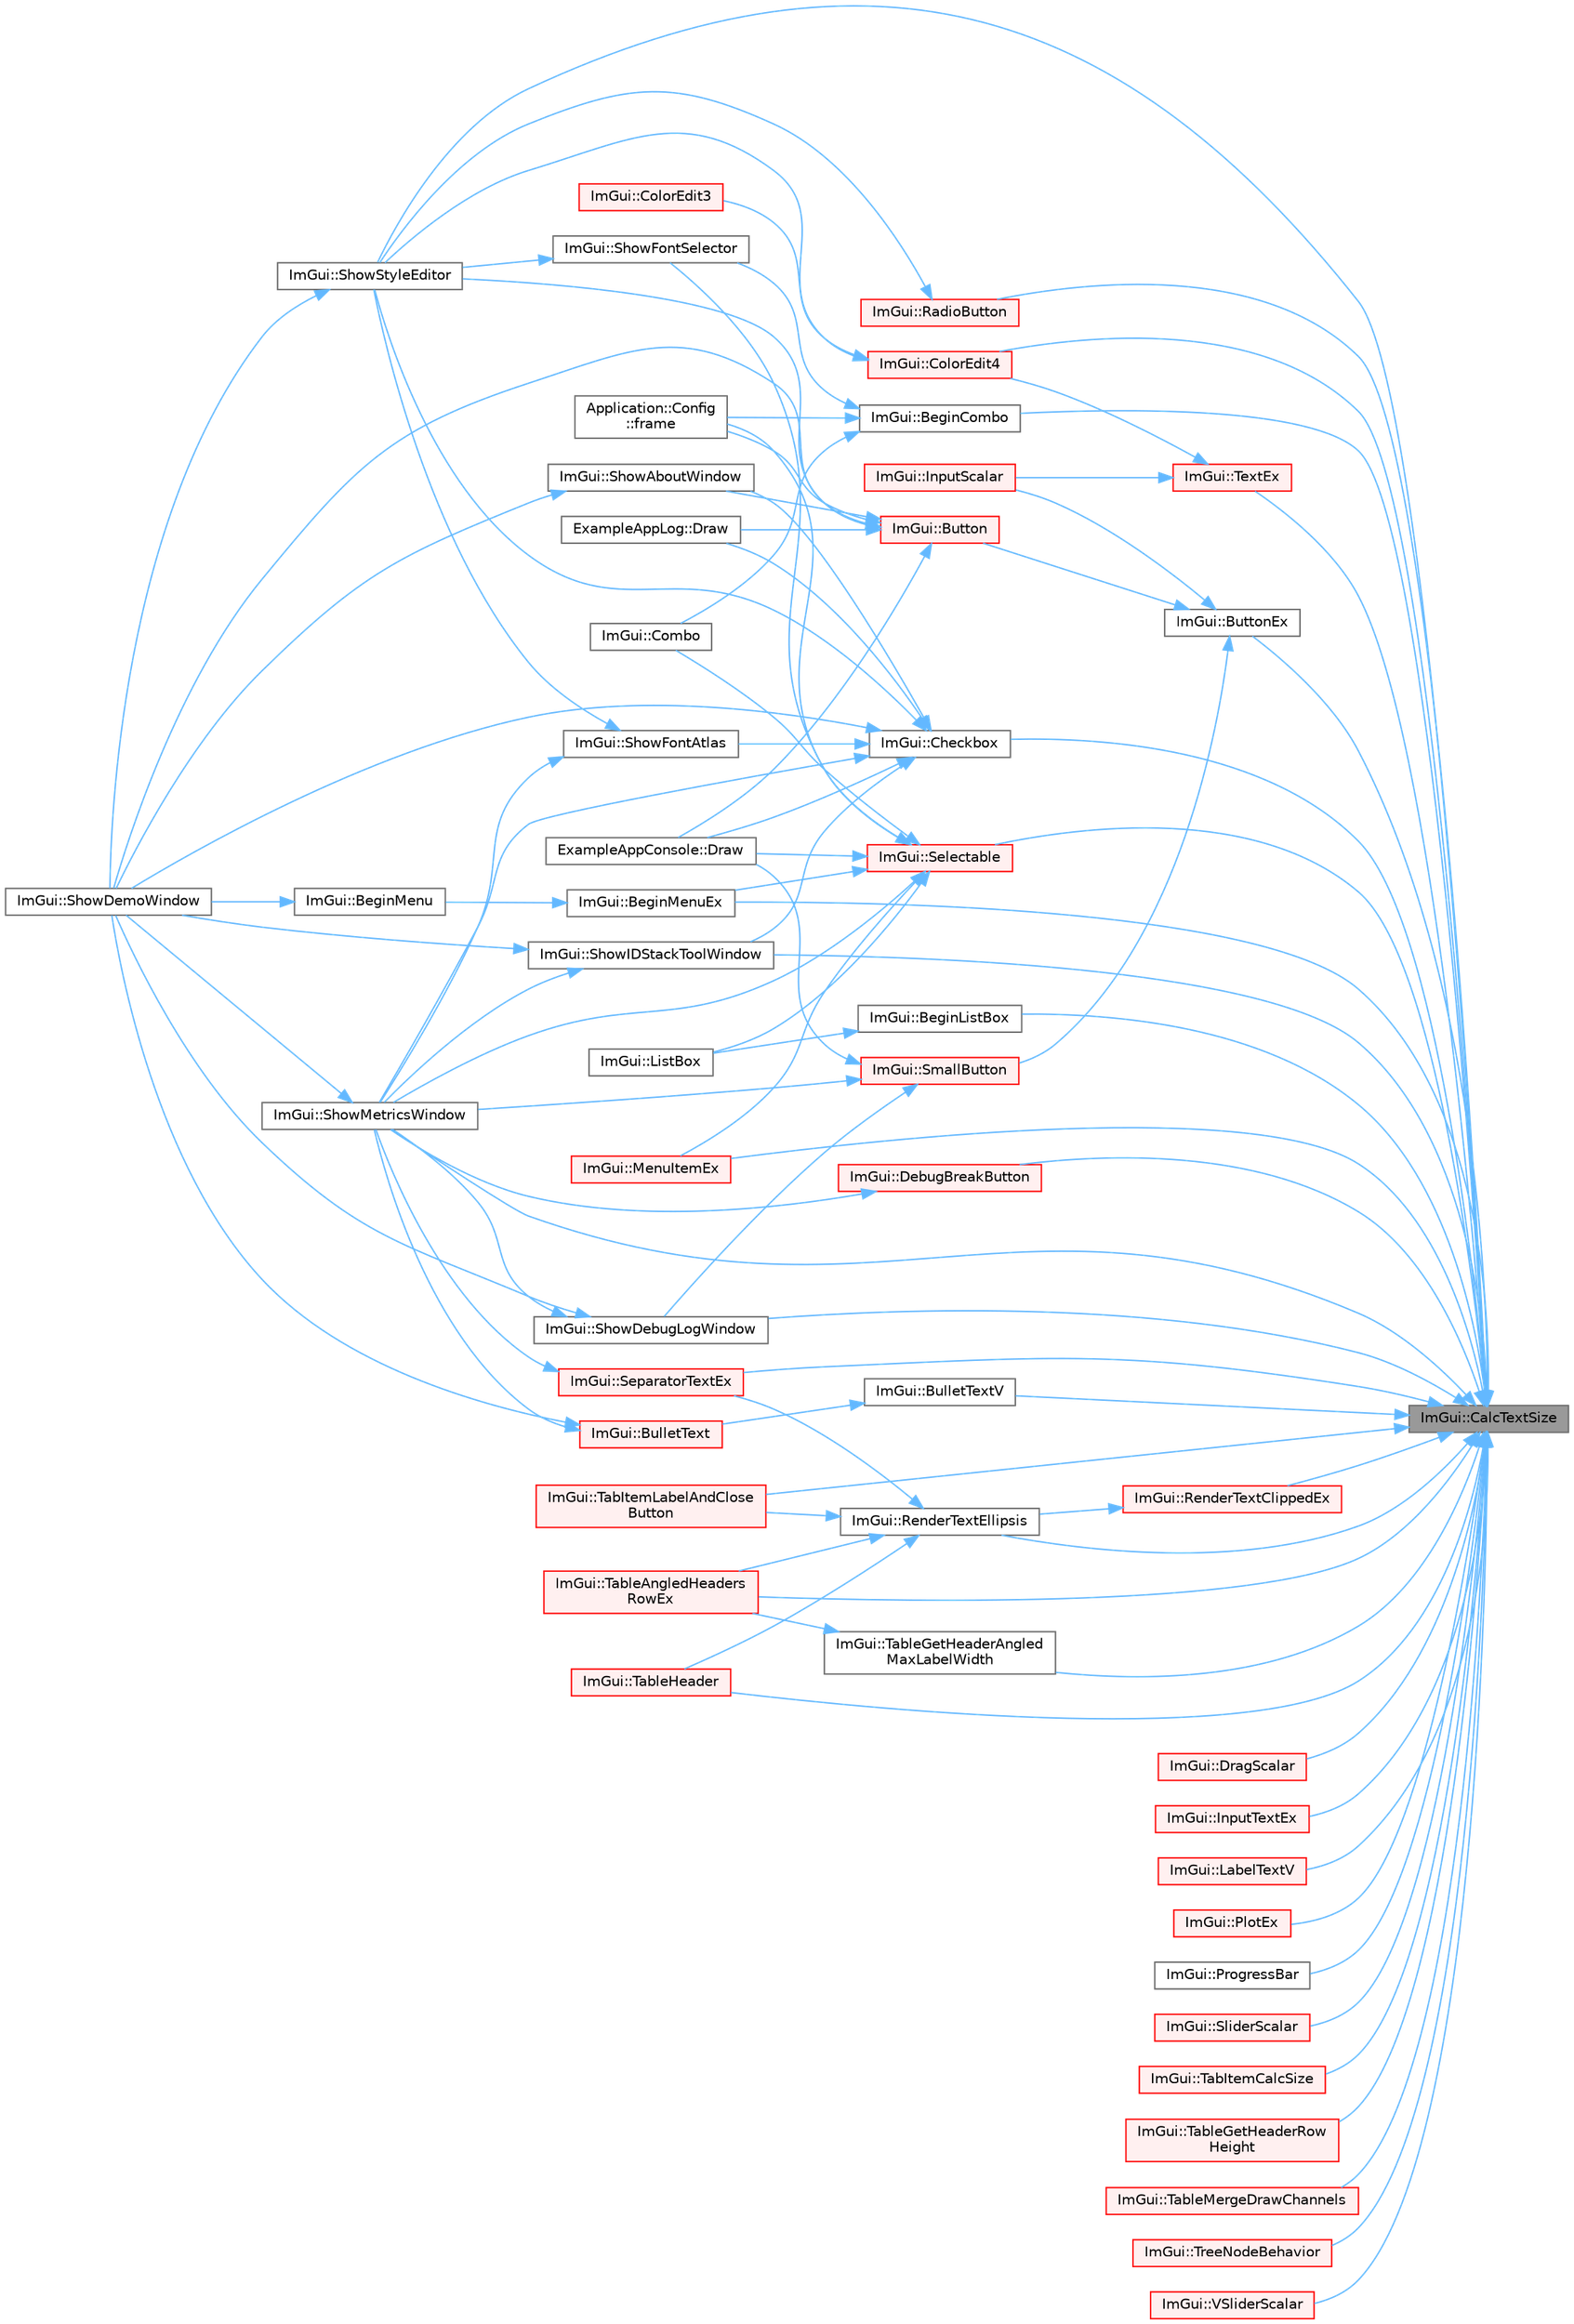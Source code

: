 digraph "ImGui::CalcTextSize"
{
 // LATEX_PDF_SIZE
  bgcolor="transparent";
  edge [fontname=Helvetica,fontsize=10,labelfontname=Helvetica,labelfontsize=10];
  node [fontname=Helvetica,fontsize=10,shape=box,height=0.2,width=0.4];
  rankdir="RL";
  Node1 [id="Node000001",label="ImGui::CalcTextSize",height=0.2,width=0.4,color="gray40", fillcolor="grey60", style="filled", fontcolor="black",tooltip=" "];
  Node1 -> Node2 [id="edge1_Node000001_Node000002",dir="back",color="steelblue1",style="solid",tooltip=" "];
  Node2 [id="Node000002",label="ImGui::BeginCombo",height=0.2,width=0.4,color="grey40", fillcolor="white", style="filled",URL="$namespace_im_gui.html#aa895095bdc7a2907375c555e245575ea",tooltip=" "];
  Node2 -> Node3 [id="edge2_Node000002_Node000003",dir="back",color="steelblue1",style="solid",tooltip=" "];
  Node3 [id="Node000003",label="ImGui::Combo",height=0.2,width=0.4,color="grey40", fillcolor="white", style="filled",URL="$namespace_im_gui.html#ad530c65e7cdfaf03f4e9b2f4e3fed8fc",tooltip=" "];
  Node2 -> Node4 [id="edge3_Node000002_Node000004",dir="back",color="steelblue1",style="solid",tooltip=" "];
  Node4 [id="Node000004",label="Application::Config\l::frame",height=0.2,width=0.4,color="grey40", fillcolor="white", style="filled",URL="$class_application_1_1_config.html#a291cc3a874949e121dcf83a3f90681bc",tooltip=" "];
  Node2 -> Node5 [id="edge4_Node000002_Node000005",dir="back",color="steelblue1",style="solid",tooltip=" "];
  Node5 [id="Node000005",label="ImGui::ShowFontSelector",height=0.2,width=0.4,color="grey40", fillcolor="white", style="filled",URL="$namespace_im_gui.html#a0bdce99eef17ef1e1fef40a18bd811ab",tooltip=" "];
  Node5 -> Node6 [id="edge5_Node000005_Node000006",dir="back",color="steelblue1",style="solid",tooltip=" "];
  Node6 [id="Node000006",label="ImGui::ShowStyleEditor",height=0.2,width=0.4,color="grey40", fillcolor="white", style="filled",URL="$namespace_im_gui.html#ab2eb3dec78d054fe3feab1c091ec5de5",tooltip=" "];
  Node6 -> Node7 [id="edge6_Node000006_Node000007",dir="back",color="steelblue1",style="solid",tooltip=" "];
  Node7 [id="Node000007",label="ImGui::ShowDemoWindow",height=0.2,width=0.4,color="grey40", fillcolor="white", style="filled",URL="$namespace_im_gui.html#af95643a0ce4893b9e57c12991922fb18",tooltip=" "];
  Node1 -> Node8 [id="edge7_Node000001_Node000008",dir="back",color="steelblue1",style="solid",tooltip=" "];
  Node8 [id="Node000008",label="ImGui::BeginListBox",height=0.2,width=0.4,color="grey40", fillcolor="white", style="filled",URL="$namespace_im_gui.html#a2f37c541760a39c189ebdd86c15b60d9",tooltip=" "];
  Node8 -> Node9 [id="edge8_Node000008_Node000009",dir="back",color="steelblue1",style="solid",tooltip=" "];
  Node9 [id="Node000009",label="ImGui::ListBox",height=0.2,width=0.4,color="grey40", fillcolor="white", style="filled",URL="$namespace_im_gui.html#a94c78076bd40ff548ecd124f95af8710",tooltip=" "];
  Node1 -> Node10 [id="edge9_Node000001_Node000010",dir="back",color="steelblue1",style="solid",tooltip=" "];
  Node10 [id="Node000010",label="ImGui::BeginMenuEx",height=0.2,width=0.4,color="grey40", fillcolor="white", style="filled",URL="$namespace_im_gui.html#a8dc671f87ed281b6445ce6ae4ab25183",tooltip=" "];
  Node10 -> Node11 [id="edge10_Node000010_Node000011",dir="back",color="steelblue1",style="solid",tooltip=" "];
  Node11 [id="Node000011",label="ImGui::BeginMenu",height=0.2,width=0.4,color="grey40", fillcolor="white", style="filled",URL="$namespace_im_gui.html#a1e55711a21f97d5dff919d697d3a7201",tooltip=" "];
  Node11 -> Node7 [id="edge11_Node000011_Node000007",dir="back",color="steelblue1",style="solid",tooltip=" "];
  Node1 -> Node12 [id="edge12_Node000001_Node000012",dir="back",color="steelblue1",style="solid",tooltip=" "];
  Node12 [id="Node000012",label="ImGui::BulletTextV",height=0.2,width=0.4,color="grey40", fillcolor="white", style="filled",URL="$namespace_im_gui.html#af8f4b5e96c745e205974857f9a584583",tooltip=" "];
  Node12 -> Node13 [id="edge13_Node000012_Node000013",dir="back",color="steelblue1",style="solid",tooltip=" "];
  Node13 [id="Node000013",label="ImGui::BulletText",height=0.2,width=0.4,color="red", fillcolor="#FFF0F0", style="filled",URL="$namespace_im_gui.html#af8d34d563b17c683943a0fa7bf5807bc",tooltip=" "];
  Node13 -> Node7 [id="edge14_Node000013_Node000007",dir="back",color="steelblue1",style="solid",tooltip=" "];
  Node13 -> Node17 [id="edge15_Node000013_Node000017",dir="back",color="steelblue1",style="solid",tooltip=" "];
  Node17 [id="Node000017",label="ImGui::ShowMetricsWindow",height=0.2,width=0.4,color="grey40", fillcolor="white", style="filled",URL="$namespace_im_gui.html#afe7a28c6eb52fff3cc27d5a698fea4ff",tooltip=" "];
  Node17 -> Node7 [id="edge16_Node000017_Node000007",dir="back",color="steelblue1",style="solid",tooltip=" "];
  Node1 -> Node27 [id="edge17_Node000001_Node000027",dir="back",color="steelblue1",style="solid",tooltip=" "];
  Node27 [id="Node000027",label="ImGui::ButtonEx",height=0.2,width=0.4,color="grey40", fillcolor="white", style="filled",URL="$namespace_im_gui.html#ae479220c66b039874c6e4c9e9b22849f",tooltip=" "];
  Node27 -> Node28 [id="edge18_Node000027_Node000028",dir="back",color="steelblue1",style="solid",tooltip=" "];
  Node28 [id="Node000028",label="ImGui::Button",height=0.2,width=0.4,color="red", fillcolor="#FFF0F0", style="filled",URL="$namespace_im_gui.html#a38094c568ce398db5a3abb9d3ac92030",tooltip=" "];
  Node28 -> Node36 [id="edge19_Node000028_Node000036",dir="back",color="steelblue1",style="solid",tooltip=" "];
  Node36 [id="Node000036",label="ExampleAppConsole::Draw",height=0.2,width=0.4,color="grey40", fillcolor="white", style="filled",URL="$struct_example_app_console.html#a0518a09c7e8648dd52c7c06df19ac17a",tooltip=" "];
  Node28 -> Node37 [id="edge20_Node000028_Node000037",dir="back",color="steelblue1",style="solid",tooltip=" "];
  Node37 [id="Node000037",label="ExampleAppLog::Draw",height=0.2,width=0.4,color="grey40", fillcolor="white", style="filled",URL="$struct_example_app_log.html#a5ad3a4bdb89171b84aeaff96948a1f77",tooltip=" "];
  Node28 -> Node4 [id="edge21_Node000028_Node000004",dir="back",color="steelblue1",style="solid",tooltip=" "];
  Node28 -> Node41 [id="edge22_Node000028_Node000041",dir="back",color="steelblue1",style="solid",tooltip=" "];
  Node41 [id="Node000041",label="ImGui::ShowAboutWindow",height=0.2,width=0.4,color="grey40", fillcolor="white", style="filled",URL="$namespace_im_gui.html#ac297462e33309d0540fa459bccdc9304",tooltip=" "];
  Node41 -> Node7 [id="edge23_Node000041_Node000007",dir="back",color="steelblue1",style="solid",tooltip=" "];
  Node28 -> Node7 [id="edge24_Node000028_Node000007",dir="back",color="steelblue1",style="solid",tooltip=" "];
  Node28 -> Node6 [id="edge25_Node000028_Node000006",dir="back",color="steelblue1",style="solid",tooltip=" "];
  Node27 -> Node42 [id="edge26_Node000027_Node000042",dir="back",color="steelblue1",style="solid",tooltip=" "];
  Node42 [id="Node000042",label="ImGui::InputScalar",height=0.2,width=0.4,color="red", fillcolor="#FFF0F0", style="filled",URL="$namespace_im_gui.html#afdb54540b7480872fbb746f64344b374",tooltip=" "];
  Node27 -> Node53 [id="edge27_Node000027_Node000053",dir="back",color="steelblue1",style="solid",tooltip=" "];
  Node53 [id="Node000053",label="ImGui::SmallButton",height=0.2,width=0.4,color="red", fillcolor="#FFF0F0", style="filled",URL="$namespace_im_gui.html#a5b76ec69758aeb0a00a66f142f7a4fb2",tooltip=" "];
  Node53 -> Node36 [id="edge28_Node000053_Node000036",dir="back",color="steelblue1",style="solid",tooltip=" "];
  Node53 -> Node55 [id="edge29_Node000053_Node000055",dir="back",color="steelblue1",style="solid",tooltip=" "];
  Node55 [id="Node000055",label="ImGui::ShowDebugLogWindow",height=0.2,width=0.4,color="grey40", fillcolor="white", style="filled",URL="$namespace_im_gui.html#af1b39e70cac2e1b9e62dd3c9d154cbd6",tooltip=" "];
  Node55 -> Node7 [id="edge30_Node000055_Node000007",dir="back",color="steelblue1",style="solid",tooltip=" "];
  Node55 -> Node17 [id="edge31_Node000055_Node000017",dir="back",color="steelblue1",style="solid",tooltip=" "];
  Node53 -> Node17 [id="edge32_Node000053_Node000017",dir="back",color="steelblue1",style="solid",tooltip=" "];
  Node1 -> Node56 [id="edge33_Node000001_Node000056",dir="back",color="steelblue1",style="solid",tooltip=" "];
  Node56 [id="Node000056",label="ImGui::Checkbox",height=0.2,width=0.4,color="grey40", fillcolor="white", style="filled",URL="$namespace_im_gui.html#a57d73c1d0ef807fef734d91024092027",tooltip=" "];
  Node56 -> Node36 [id="edge34_Node000056_Node000036",dir="back",color="steelblue1",style="solid",tooltip=" "];
  Node56 -> Node37 [id="edge35_Node000056_Node000037",dir="back",color="steelblue1",style="solid",tooltip=" "];
  Node56 -> Node41 [id="edge36_Node000056_Node000041",dir="back",color="steelblue1",style="solid",tooltip=" "];
  Node56 -> Node7 [id="edge37_Node000056_Node000007",dir="back",color="steelblue1",style="solid",tooltip=" "];
  Node56 -> Node22 [id="edge38_Node000056_Node000022",dir="back",color="steelblue1",style="solid",tooltip=" "];
  Node22 [id="Node000022",label="ImGui::ShowFontAtlas",height=0.2,width=0.4,color="grey40", fillcolor="white", style="filled",URL="$namespace_im_gui.html#acab51ec2b39577845309f24535381038",tooltip=" "];
  Node22 -> Node17 [id="edge39_Node000022_Node000017",dir="back",color="steelblue1",style="solid",tooltip=" "];
  Node22 -> Node6 [id="edge40_Node000022_Node000006",dir="back",color="steelblue1",style="solid",tooltip=" "];
  Node56 -> Node57 [id="edge41_Node000056_Node000057",dir="back",color="steelblue1",style="solid",tooltip=" "];
  Node57 [id="Node000057",label="ImGui::ShowIDStackToolWindow",height=0.2,width=0.4,color="grey40", fillcolor="white", style="filled",URL="$namespace_im_gui.html#ab4a87bf4a874a8e5872b60b4a9b1d99e",tooltip=" "];
  Node57 -> Node7 [id="edge42_Node000057_Node000007",dir="back",color="steelblue1",style="solid",tooltip=" "];
  Node57 -> Node17 [id="edge43_Node000057_Node000017",dir="back",color="steelblue1",style="solid",tooltip=" "];
  Node56 -> Node17 [id="edge44_Node000056_Node000017",dir="back",color="steelblue1",style="solid",tooltip=" "];
  Node56 -> Node6 [id="edge45_Node000056_Node000006",dir="back",color="steelblue1",style="solid",tooltip=" "];
  Node1 -> Node30 [id="edge46_Node000001_Node000030",dir="back",color="steelblue1",style="solid",tooltip=" "];
  Node30 [id="Node000030",label="ImGui::ColorEdit4",height=0.2,width=0.4,color="red", fillcolor="#FFF0F0", style="filled",URL="$namespace_im_gui.html#ac3f45e2aa0b1d591cc8a2cdf8b566a45",tooltip=" "];
  Node30 -> Node31 [id="edge47_Node000030_Node000031",dir="back",color="steelblue1",style="solid",tooltip=" "];
  Node31 [id="Node000031",label="ImGui::ColorEdit3",height=0.2,width=0.4,color="red", fillcolor="#FFF0F0", style="filled",URL="$namespace_im_gui.html#a5afe76ba1c91f07363e40396e7df656e",tooltip=" "];
  Node30 -> Node6 [id="edge48_Node000030_Node000006",dir="back",color="steelblue1",style="solid",tooltip=" "];
  Node1 -> Node58 [id="edge49_Node000001_Node000058",dir="back",color="steelblue1",style="solid",tooltip=" "];
  Node58 [id="Node000058",label="ImGui::DebugBreakButton",height=0.2,width=0.4,color="red", fillcolor="#FFF0F0", style="filled",URL="$namespace_im_gui.html#ac2e737b701b4d252a54006a4c4214928",tooltip=" "];
  Node58 -> Node17 [id="edge50_Node000058_Node000017",dir="back",color="steelblue1",style="solid",tooltip=" "];
  Node1 -> Node59 [id="edge51_Node000001_Node000059",dir="back",color="steelblue1",style="solid",tooltip=" "];
  Node59 [id="Node000059",label="ImGui::DragScalar",height=0.2,width=0.4,color="red", fillcolor="#FFF0F0", style="filled",URL="$namespace_im_gui.html#a17d8926e8f44a6d00575b12081c51fe0",tooltip=" "];
  Node1 -> Node71 [id="edge52_Node000001_Node000071",dir="back",color="steelblue1",style="solid",tooltip=" "];
  Node71 [id="Node000071",label="ImGui::InputTextEx",height=0.2,width=0.4,color="red", fillcolor="#FFF0F0", style="filled",URL="$namespace_im_gui.html#af89af17ecc11653f25fea1e50e195de6",tooltip=" "];
  Node1 -> Node92 [id="edge53_Node000001_Node000092",dir="back",color="steelblue1",style="solid",tooltip=" "];
  Node92 [id="Node000092",label="ImGui::LabelTextV",height=0.2,width=0.4,color="red", fillcolor="#FFF0F0", style="filled",URL="$namespace_im_gui.html#a55e5a7edb676a8f5cd7f65443138a8a0",tooltip=" "];
  Node1 -> Node94 [id="edge54_Node000001_Node000094",dir="back",color="steelblue1",style="solid",tooltip=" "];
  Node94 [id="Node000094",label="ImGui::MenuItemEx",height=0.2,width=0.4,color="red", fillcolor="#FFF0F0", style="filled",URL="$namespace_im_gui.html#ab5e6e4c78805615fb4d26d4918031f9c",tooltip=" "];
  Node1 -> Node110 [id="edge55_Node000001_Node000110",dir="back",color="steelblue1",style="solid",tooltip=" "];
  Node110 [id="Node000110",label="ImGui::PlotEx",height=0.2,width=0.4,color="red", fillcolor="#FFF0F0", style="filled",URL="$namespace_im_gui.html#afb3147b9a00e396e0b11a1bfe24b8f42",tooltip=" "];
  Node1 -> Node115 [id="edge56_Node000001_Node000115",dir="back",color="steelblue1",style="solid",tooltip=" "];
  Node115 [id="Node000115",label="ImGui::ProgressBar",height=0.2,width=0.4,color="grey40", fillcolor="white", style="filled",URL="$namespace_im_gui.html#a412b0416ad68c0ac46e5d66805d911ff",tooltip=" "];
  Node1 -> Node116 [id="edge57_Node000001_Node000116",dir="back",color="steelblue1",style="solid",tooltip=" "];
  Node116 [id="Node000116",label="ImGui::RadioButton",height=0.2,width=0.4,color="red", fillcolor="#FFF0F0", style="filled",URL="$namespace_im_gui.html#a6b146763845cbad5a4144772279631bc",tooltip=" "];
  Node116 -> Node6 [id="edge58_Node000116_Node000006",dir="back",color="steelblue1",style="solid",tooltip=" "];
  Node1 -> Node118 [id="edge59_Node000001_Node000118",dir="back",color="steelblue1",style="solid",tooltip=" "];
  Node118 [id="Node000118",label="ImGui::RenderTextClippedEx",height=0.2,width=0.4,color="red", fillcolor="#FFF0F0", style="filled",URL="$namespace_im_gui.html#a6ff0aaef091d39b0e2e2f6afeb647b34",tooltip=" "];
  Node118 -> Node138 [id="edge60_Node000118_Node000138",dir="back",color="steelblue1",style="solid",tooltip=" "];
  Node138 [id="Node000138",label="ImGui::RenderTextEllipsis",height=0.2,width=0.4,color="grey40", fillcolor="white", style="filled",URL="$namespace_im_gui.html#a029bab9f4602be86178307b168975a6d",tooltip=" "];
  Node138 -> Node139 [id="edge61_Node000138_Node000139",dir="back",color="steelblue1",style="solid",tooltip=" "];
  Node139 [id="Node000139",label="ImGui::SeparatorTextEx",height=0.2,width=0.4,color="red", fillcolor="#FFF0F0", style="filled",URL="$namespace_im_gui.html#a14e42bfa66f05d0ae2304e27ee1fb2b3",tooltip=" "];
  Node139 -> Node17 [id="edge62_Node000139_Node000017",dir="back",color="steelblue1",style="solid",tooltip=" "];
  Node138 -> Node141 [id="edge63_Node000138_Node000141",dir="back",color="steelblue1",style="solid",tooltip=" "];
  Node141 [id="Node000141",label="ImGui::TabItemLabelAndClose\lButton",height=0.2,width=0.4,color="red", fillcolor="#FFF0F0", style="filled",URL="$namespace_im_gui.html#abbdb2619721c7ecaca3fb03d9d905003",tooltip=" "];
  Node138 -> Node107 [id="edge64_Node000138_Node000107",dir="back",color="steelblue1",style="solid",tooltip=" "];
  Node107 [id="Node000107",label="ImGui::TableAngledHeaders\lRowEx",height=0.2,width=0.4,color="red", fillcolor="#FFF0F0", style="filled",URL="$namespace_im_gui.html#abedf7bbf79accde2321806dc0beb90b1",tooltip=" "];
  Node138 -> Node145 [id="edge65_Node000138_Node000145",dir="back",color="steelblue1",style="solid",tooltip=" "];
  Node145 [id="Node000145",label="ImGui::TableHeader",height=0.2,width=0.4,color="red", fillcolor="#FFF0F0", style="filled",URL="$namespace_im_gui.html#ae51bc07bc518779f58def3c0e2d0045c",tooltip=" "];
  Node1 -> Node138 [id="edge66_Node000001_Node000138",dir="back",color="steelblue1",style="solid",tooltip=" "];
  Node1 -> Node120 [id="edge67_Node000001_Node000120",dir="back",color="steelblue1",style="solid",tooltip=" "];
  Node120 [id="Node000120",label="ImGui::Selectable",height=0.2,width=0.4,color="red", fillcolor="#FFF0F0", style="filled",URL="$namespace_im_gui.html#af98575238bda183a523df19fb447af60",tooltip=" "];
  Node120 -> Node10 [id="edge68_Node000120_Node000010",dir="back",color="steelblue1",style="solid",tooltip=" "];
  Node120 -> Node3 [id="edge69_Node000120_Node000003",dir="back",color="steelblue1",style="solid",tooltip=" "];
  Node120 -> Node36 [id="edge70_Node000120_Node000036",dir="back",color="steelblue1",style="solid",tooltip=" "];
  Node120 -> Node4 [id="edge71_Node000120_Node000004",dir="back",color="steelblue1",style="solid",tooltip=" "];
  Node120 -> Node9 [id="edge72_Node000120_Node000009",dir="back",color="steelblue1",style="solid",tooltip=" "];
  Node120 -> Node94 [id="edge73_Node000120_Node000094",dir="back",color="steelblue1",style="solid",tooltip=" "];
  Node120 -> Node5 [id="edge74_Node000120_Node000005",dir="back",color="steelblue1",style="solid",tooltip=" "];
  Node120 -> Node17 [id="edge75_Node000120_Node000017",dir="back",color="steelblue1",style="solid",tooltip=" "];
  Node1 -> Node139 [id="edge76_Node000001_Node000139",dir="back",color="steelblue1",style="solid",tooltip=" "];
  Node1 -> Node55 [id="edge77_Node000001_Node000055",dir="back",color="steelblue1",style="solid",tooltip=" "];
  Node1 -> Node57 [id="edge78_Node000001_Node000057",dir="back",color="steelblue1",style="solid",tooltip=" "];
  Node1 -> Node17 [id="edge79_Node000001_Node000017",dir="back",color="steelblue1",style="solid",tooltip=" "];
  Node1 -> Node6 [id="edge80_Node000001_Node000006",dir="back",color="steelblue1",style="solid",tooltip=" "];
  Node1 -> Node81 [id="edge81_Node000001_Node000081",dir="back",color="steelblue1",style="solid",tooltip=" "];
  Node81 [id="Node000081",label="ImGui::SliderScalar",height=0.2,width=0.4,color="red", fillcolor="#FFF0F0", style="filled",URL="$namespace_im_gui.html#afdd7faa9a69f75b8d674cdc207441bea",tooltip=" "];
  Node1 -> Node146 [id="edge82_Node000001_Node000146",dir="back",color="steelblue1",style="solid",tooltip=" "];
  Node146 [id="Node000146",label="ImGui::TabItemCalcSize",height=0.2,width=0.4,color="red", fillcolor="#FFF0F0", style="filled",URL="$namespace_im_gui.html#aa6e4bacb44f42ff99c11420d099b1dc2",tooltip=" "];
  Node1 -> Node141 [id="edge83_Node000001_Node000141",dir="back",color="steelblue1",style="solid",tooltip=" "];
  Node1 -> Node107 [id="edge84_Node000001_Node000107",dir="back",color="steelblue1",style="solid",tooltip=" "];
  Node1 -> Node147 [id="edge85_Node000001_Node000147",dir="back",color="steelblue1",style="solid",tooltip=" "];
  Node147 [id="Node000147",label="ImGui::TableGetHeaderAngled\lMaxLabelWidth",height=0.2,width=0.4,color="grey40", fillcolor="white", style="filled",URL="$namespace_im_gui.html#a0ca90d6b30ebafeeae2baf45abc09bda",tooltip=" "];
  Node147 -> Node107 [id="edge86_Node000147_Node000107",dir="back",color="steelblue1",style="solid",tooltip=" "];
  Node1 -> Node148 [id="edge87_Node000001_Node000148",dir="back",color="steelblue1",style="solid",tooltip=" "];
  Node148 [id="Node000148",label="ImGui::TableGetHeaderRow\lHeight",height=0.2,width=0.4,color="red", fillcolor="#FFF0F0", style="filled",URL="$namespace_im_gui.html#a5be2ea5c0d97fdd02b0b776412ed9d8d",tooltip=" "];
  Node1 -> Node145 [id="edge88_Node000001_Node000145",dir="back",color="steelblue1",style="solid",tooltip=" "];
  Node1 -> Node149 [id="edge89_Node000001_Node000149",dir="back",color="steelblue1",style="solid",tooltip=" "];
  Node149 [id="Node000149",label="ImGui::TableMergeDrawChannels",height=0.2,width=0.4,color="red", fillcolor="#FFF0F0", style="filled",URL="$namespace_im_gui.html#a0bf2259f81cd376b6790fe13dea70a22",tooltip=" "];
  Node1 -> Node150 [id="edge90_Node000001_Node000150",dir="back",color="steelblue1",style="solid",tooltip=" "];
  Node150 [id="Node000150",label="ImGui::TextEx",height=0.2,width=0.4,color="red", fillcolor="#FFF0F0", style="filled",URL="$namespace_im_gui.html#aae6420fec03511fd478d9108f31e6b5f",tooltip=" "];
  Node150 -> Node30 [id="edge91_Node000150_Node000030",dir="back",color="steelblue1",style="solid",tooltip=" "];
  Node150 -> Node42 [id="edge92_Node000150_Node000042",dir="back",color="steelblue1",style="solid",tooltip=" "];
  Node1 -> Node122 [id="edge93_Node000001_Node000122",dir="back",color="steelblue1",style="solid",tooltip=" "];
  Node122 [id="Node000122",label="ImGui::TreeNodeBehavior",height=0.2,width=0.4,color="red", fillcolor="#FFF0F0", style="filled",URL="$namespace_im_gui.html#a918eabf70d288e93b2519ee1eac2c0b4",tooltip=" "];
  Node1 -> Node135 [id="edge94_Node000001_Node000135",dir="back",color="steelblue1",style="solid",tooltip=" "];
  Node135 [id="Node000135",label="ImGui::VSliderScalar",height=0.2,width=0.4,color="red", fillcolor="#FFF0F0", style="filled",URL="$namespace_im_gui.html#a6ad24ca37a530d43f9d1c727d94e4829",tooltip=" "];
}
